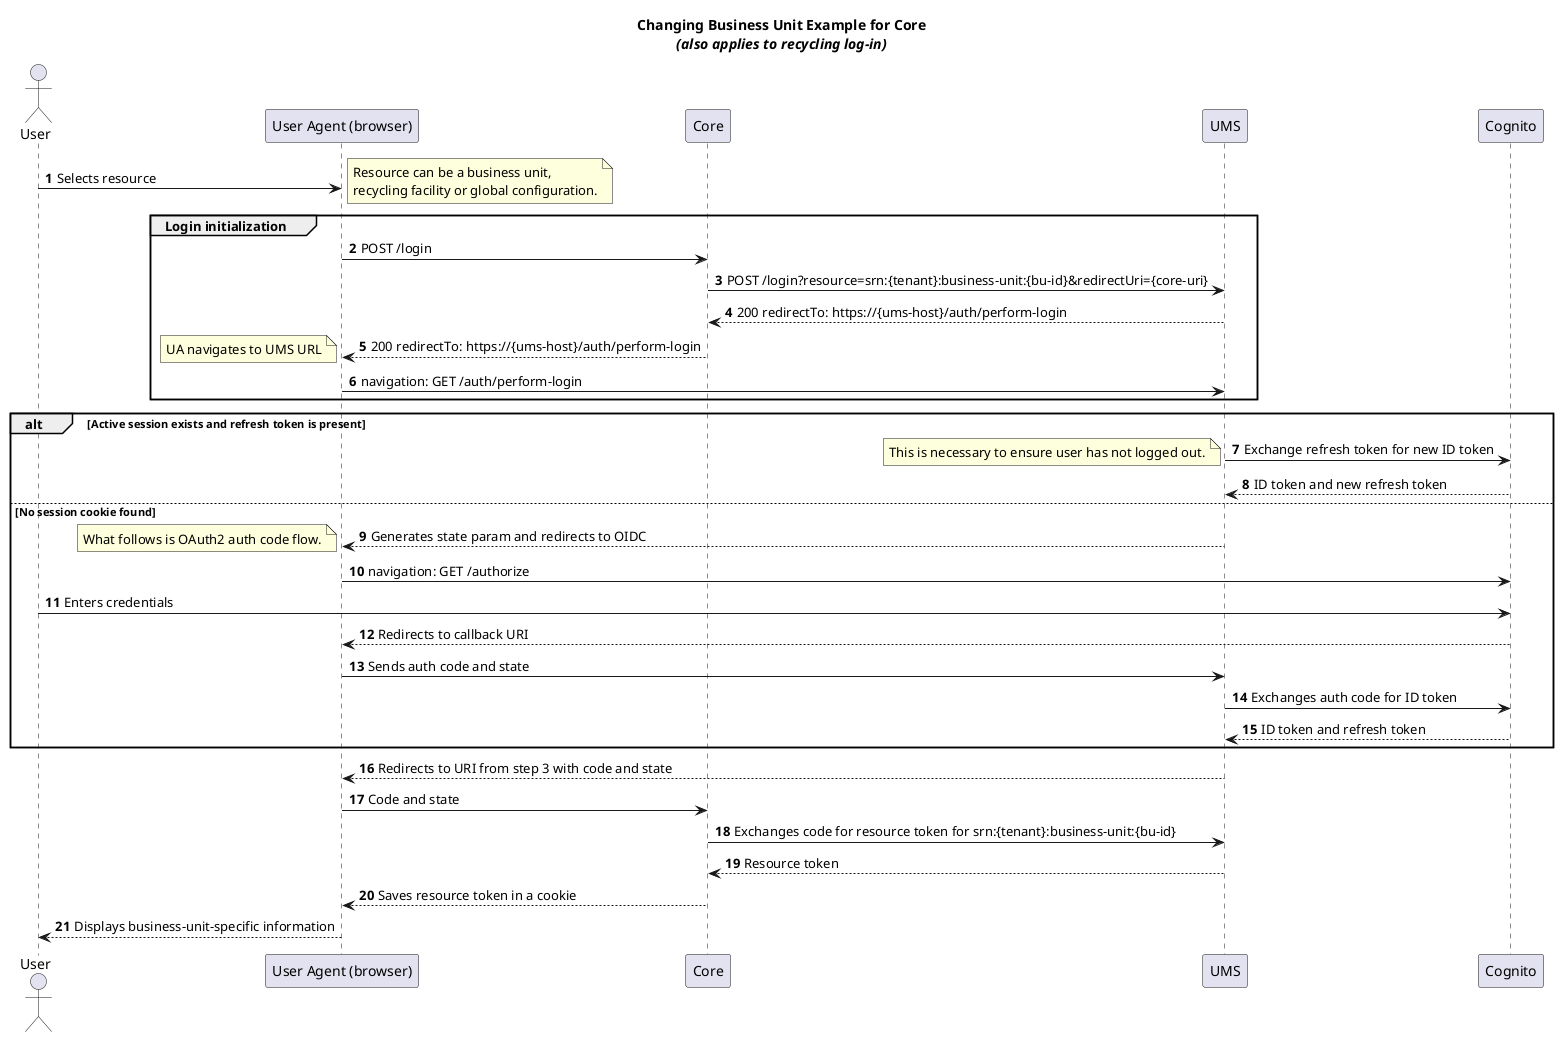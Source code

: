 @startuml change_business_unit

title Changing Business Unit Example for Core\n//(also applies to recycling log-in)//

autonumber

actor User as u
participant "User Agent (browser)" as ua
participant Core as core
participant UMS as ums
participant Cognito as oidc

u -> ua: Selects resource

note right
Resource can be a business unit,
recycling facility or global configuration.
end note

group Login initialization
  ua -> core: POST /login
  core -> ums: POST /login?resource=srn:{tenant}:business-unit:{bu-id}&redirectUri={core-uri}
  ums --> core: 200 redirectTo: https://{ums-host}/auth/perform-login

  core --> ua: 200 redirectTo: https://{ums-host}/auth/perform-login

  note left: UA navigates to UMS URL
  ua -> ums: navigation: GET /auth/perform-login
end

alt Active session exists and refresh token is present
  ums -> oidc: Exchange refresh token for new ID token

  note left
  This is necessary to ensure user has not logged out.
  end note

  oidc --> ums: ID token and new refresh token

else No session cookie found
  ums --> ua: Generates state param and redirects to OIDC
  note left: What follows is OAuth2 auth code flow.

  ua -> oidc: navigation: GET /authorize
  u -> oidc: Enters credentials

  oidc --> ua: Redirects to callback URI
  ua -> ums: Sends auth code and state

  ums -> oidc: Exchanges auth code for ID token
  oidc --> ums: ID token and refresh token
end

ums --> ua: Redirects to URI from step 3 with code and state
ua -> core: Code and state
core -> ums: Exchanges code for resource token for srn:{tenant}:business-unit:{bu-id}
ums --> core: Resource token
core --> ua: Saves resource token in a cookie
ua --> u: Displays business-unit-specific information
@enduml
